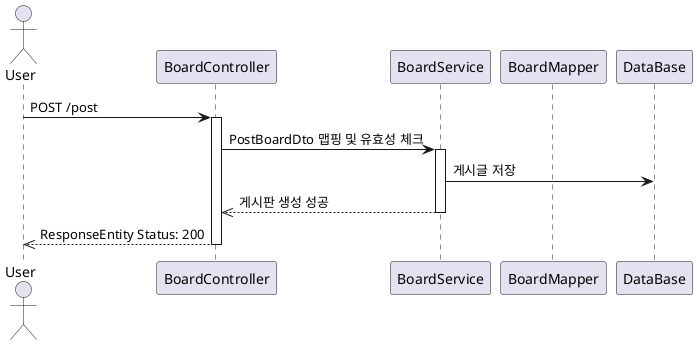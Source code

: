 @startuml

actor User
participant "BoardController"
participant "BoardService"
participant "BoardMapper"
participant "DataBase"

User -> BoardController: POST /post
activate BoardController

BoardController -> BoardService: PostBoardDto 맵핑 및 유효성 체크
activate BoardService

BoardService -> DataBase: 게시글 저장

BoardService -->> BoardController: 게시판 생성 성공
deactivate BoardService
BoardController -->> User: ResponseEntity Status: 200
deactivate BoardController

@enduml
